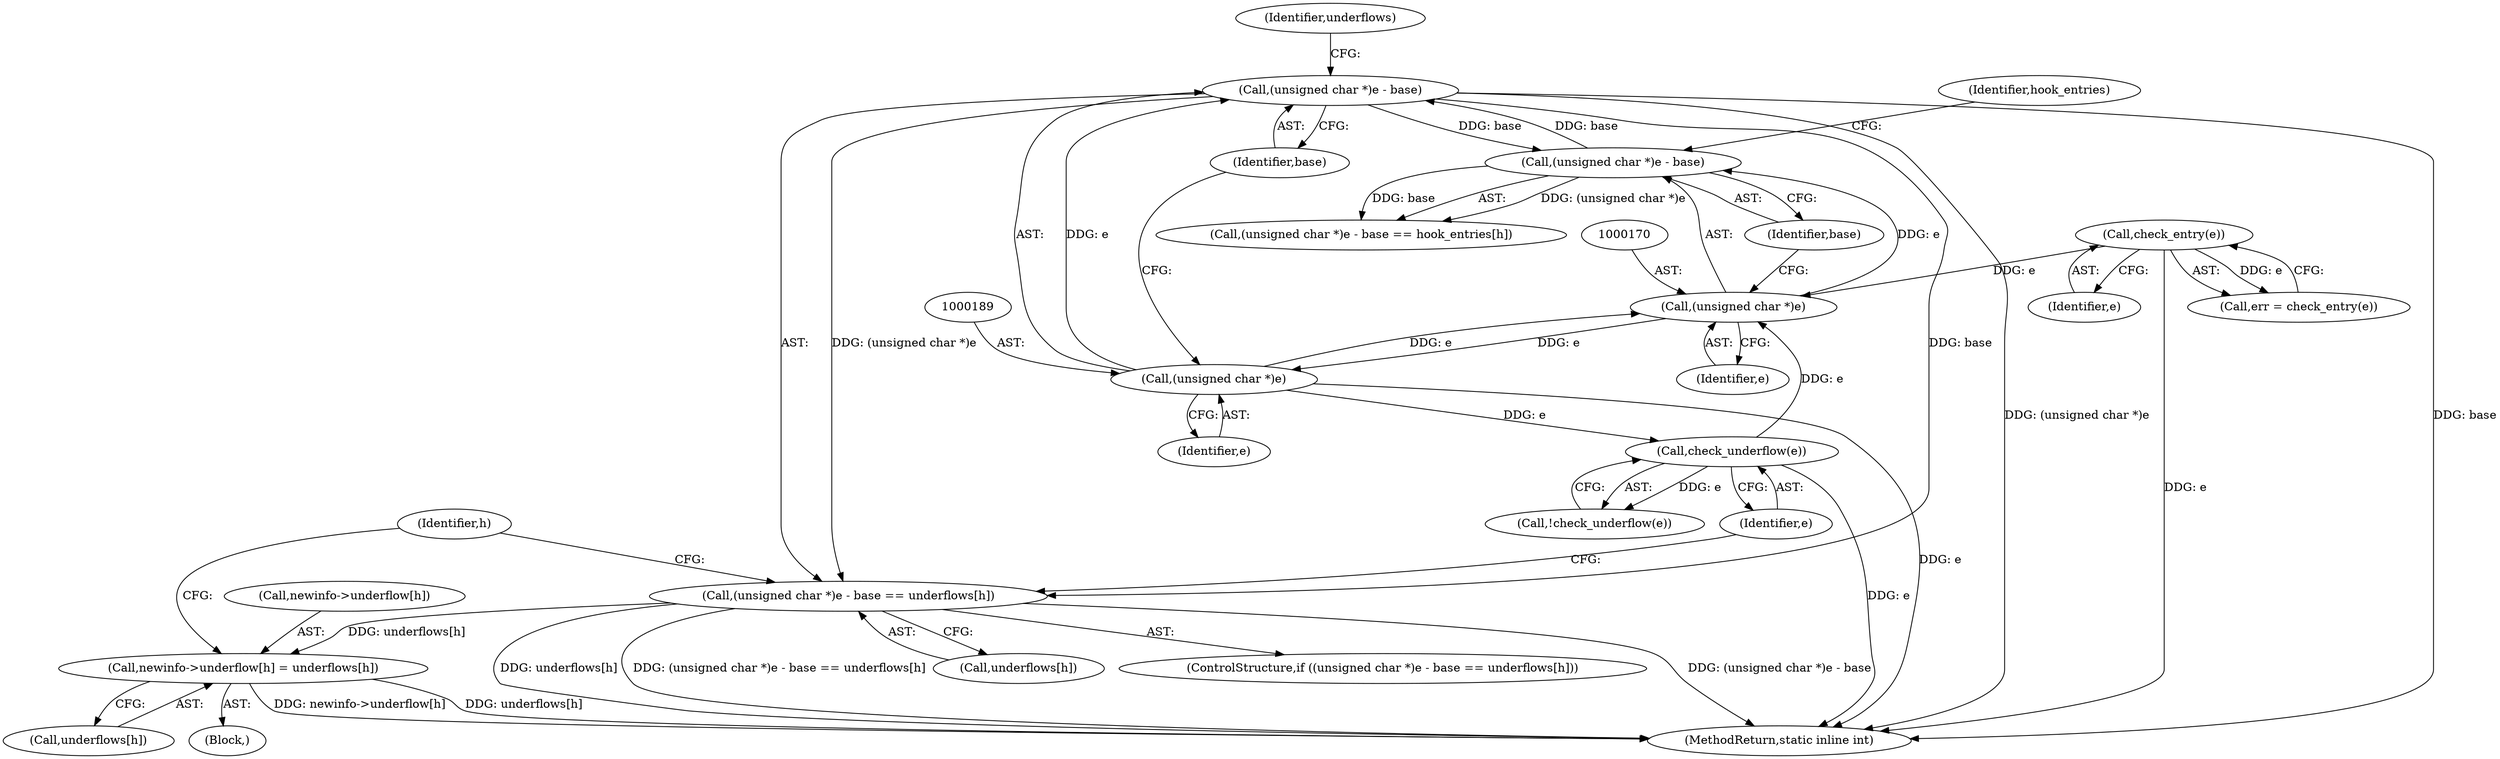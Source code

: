 digraph "0_linux_6e94e0cfb0887e4013b3b930fa6ab1fe6bb6ba91_0@array" {
"1000206" [label="(Call,newinfo->underflow[h] = underflows[h])"];
"1000186" [label="(Call,(unsigned char *)e - base == underflows[h])"];
"1000187" [label="(Call,(unsigned char *)e - base)"];
"1000188" [label="(Call,(unsigned char *)e)"];
"1000169" [label="(Call,(unsigned char *)e)"];
"1000198" [label="(Call,check_underflow(e))"];
"1000142" [label="(Call,check_entry(e))"];
"1000168" [label="(Call,(unsigned char *)e - base)"];
"1000199" [label="(Identifier,e)"];
"1000212" [label="(Call,underflows[h])"];
"1000142" [label="(Call,check_entry(e))"];
"1000174" [label="(Identifier,hook_entries)"];
"1000223" [label="(MethodReturn,static inline int)"];
"1000169" [label="(Call,(unsigned char *)e)"];
"1000186" [label="(Call,(unsigned char *)e - base == underflows[h])"];
"1000207" [label="(Call,newinfo->underflow[h])"];
"1000172" [label="(Identifier,base)"];
"1000197" [label="(Call,!check_underflow(e))"];
"1000187" [label="(Call,(unsigned char *)e - base)"];
"1000191" [label="(Identifier,base)"];
"1000190" [label="(Identifier,e)"];
"1000193" [label="(Identifier,underflows)"];
"1000188" [label="(Call,(unsigned char *)e)"];
"1000140" [label="(Call,err = check_entry(e))"];
"1000156" [label="(Identifier,h)"];
"1000192" [label="(Call,underflows[h])"];
"1000143" [label="(Identifier,e)"];
"1000167" [label="(Call,(unsigned char *)e - base == hook_entries[h])"];
"1000206" [label="(Call,newinfo->underflow[h] = underflows[h])"];
"1000195" [label="(Block,)"];
"1000185" [label="(ControlStructure,if ((unsigned char *)e - base == underflows[h]))"];
"1000168" [label="(Call,(unsigned char *)e - base)"];
"1000198" [label="(Call,check_underflow(e))"];
"1000171" [label="(Identifier,e)"];
"1000206" -> "1000195"  [label="AST: "];
"1000206" -> "1000212"  [label="CFG: "];
"1000207" -> "1000206"  [label="AST: "];
"1000212" -> "1000206"  [label="AST: "];
"1000156" -> "1000206"  [label="CFG: "];
"1000206" -> "1000223"  [label="DDG: newinfo->underflow[h]"];
"1000206" -> "1000223"  [label="DDG: underflows[h]"];
"1000186" -> "1000206"  [label="DDG: underflows[h]"];
"1000186" -> "1000185"  [label="AST: "];
"1000186" -> "1000192"  [label="CFG: "];
"1000187" -> "1000186"  [label="AST: "];
"1000192" -> "1000186"  [label="AST: "];
"1000199" -> "1000186"  [label="CFG: "];
"1000156" -> "1000186"  [label="CFG: "];
"1000186" -> "1000223"  [label="DDG: (unsigned char *)e - base == underflows[h]"];
"1000186" -> "1000223"  [label="DDG: (unsigned char *)e - base"];
"1000186" -> "1000223"  [label="DDG: underflows[h]"];
"1000187" -> "1000186"  [label="DDG: (unsigned char *)e"];
"1000187" -> "1000186"  [label="DDG: base"];
"1000187" -> "1000191"  [label="CFG: "];
"1000188" -> "1000187"  [label="AST: "];
"1000191" -> "1000187"  [label="AST: "];
"1000193" -> "1000187"  [label="CFG: "];
"1000187" -> "1000223"  [label="DDG: (unsigned char *)e"];
"1000187" -> "1000223"  [label="DDG: base"];
"1000187" -> "1000168"  [label="DDG: base"];
"1000188" -> "1000187"  [label="DDG: e"];
"1000168" -> "1000187"  [label="DDG: base"];
"1000188" -> "1000190"  [label="CFG: "];
"1000189" -> "1000188"  [label="AST: "];
"1000190" -> "1000188"  [label="AST: "];
"1000191" -> "1000188"  [label="CFG: "];
"1000188" -> "1000223"  [label="DDG: e"];
"1000188" -> "1000169"  [label="DDG: e"];
"1000169" -> "1000188"  [label="DDG: e"];
"1000188" -> "1000198"  [label="DDG: e"];
"1000169" -> "1000168"  [label="AST: "];
"1000169" -> "1000171"  [label="CFG: "];
"1000170" -> "1000169"  [label="AST: "];
"1000171" -> "1000169"  [label="AST: "];
"1000172" -> "1000169"  [label="CFG: "];
"1000169" -> "1000168"  [label="DDG: e"];
"1000198" -> "1000169"  [label="DDG: e"];
"1000142" -> "1000169"  [label="DDG: e"];
"1000198" -> "1000197"  [label="AST: "];
"1000198" -> "1000199"  [label="CFG: "];
"1000199" -> "1000198"  [label="AST: "];
"1000197" -> "1000198"  [label="CFG: "];
"1000198" -> "1000223"  [label="DDG: e"];
"1000198" -> "1000197"  [label="DDG: e"];
"1000142" -> "1000140"  [label="AST: "];
"1000142" -> "1000143"  [label="CFG: "];
"1000143" -> "1000142"  [label="AST: "];
"1000140" -> "1000142"  [label="CFG: "];
"1000142" -> "1000223"  [label="DDG: e"];
"1000142" -> "1000140"  [label="DDG: e"];
"1000168" -> "1000167"  [label="AST: "];
"1000168" -> "1000172"  [label="CFG: "];
"1000172" -> "1000168"  [label="AST: "];
"1000174" -> "1000168"  [label="CFG: "];
"1000168" -> "1000167"  [label="DDG: (unsigned char *)e"];
"1000168" -> "1000167"  [label="DDG: base"];
}
